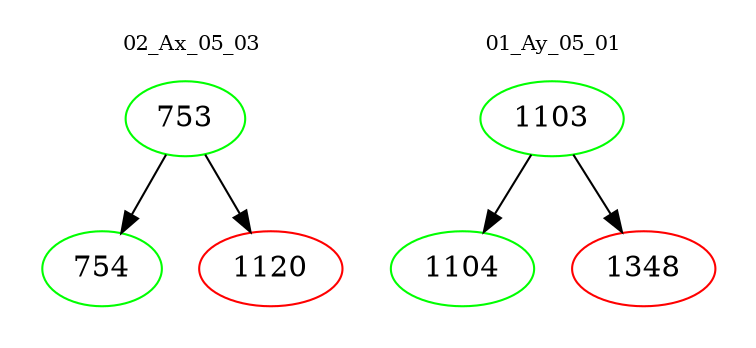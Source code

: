 digraph{
subgraph cluster_0 {
color = white
label = "02_Ax_05_03";
fontsize=10;
T0_753 [label="753", color="green"]
T0_753 -> T0_754 [color="black"]
T0_754 [label="754", color="green"]
T0_753 -> T0_1120 [color="black"]
T0_1120 [label="1120", color="red"]
}
subgraph cluster_1 {
color = white
label = "01_Ay_05_01";
fontsize=10;
T1_1103 [label="1103", color="green"]
T1_1103 -> T1_1104 [color="black"]
T1_1104 [label="1104", color="green"]
T1_1103 -> T1_1348 [color="black"]
T1_1348 [label="1348", color="red"]
}
}
